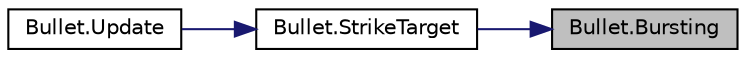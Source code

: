 digraph "Bullet.Bursting"
{
 // LATEX_PDF_SIZE
  edge [fontname="Helvetica",fontsize="10",labelfontname="Helvetica",labelfontsize="10"];
  node [fontname="Helvetica",fontsize="10",shape=record];
  rankdir="RL";
  Node1 [label="Bullet.Bursting",height=0.2,width=0.4,color="black", fillcolor="grey75", style="filled", fontcolor="black",tooltip="Функция взрыва снаряда"];
  Node1 -> Node2 [dir="back",color="midnightblue",fontsize="10",style="solid"];
  Node2 [label="Bullet.StrikeTarget",height=0.2,width=0.4,color="black", fillcolor="white", style="filled",URL="$class_bullet.html#a4ec14bed089bac766a33b7715cc7b296",tooltip="Функция попадания в цель"];
  Node2 -> Node3 [dir="back",color="midnightblue",fontsize="10",style="solid"];
  Node3 [label="Bullet.Update",height=0.2,width=0.4,color="black", fillcolor="white", style="filled",URL="$class_bullet.html#ac6941e4e535a484e4b3a86b993633572",tooltip="Функция проприсовки полета снаряда до врага"];
}
